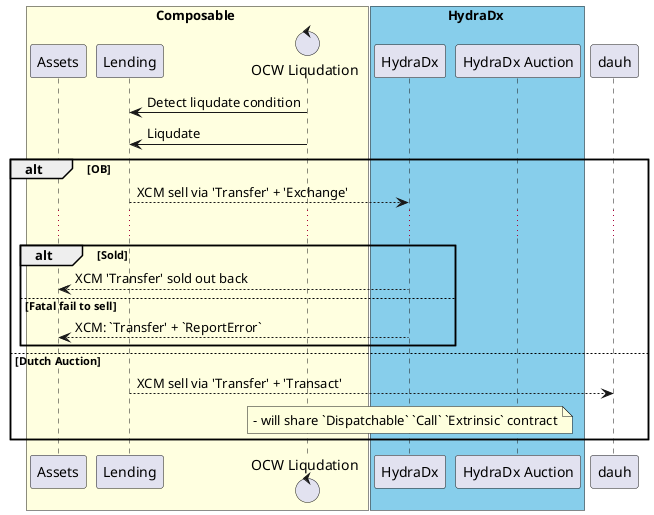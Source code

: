 @startuml

box Composable #LightYellow
  participant "Assets" as pallet_assets
  participant "Lending" as pallet_lending
  control "OCW Liqudation" as ocw_liquidation
end box

box HydraDx #SkyBlue
  participant "HydraDx" as pah
  participant "HydraDx Auction" as pauh
end box

ocw_liquidation -> pallet_lending: Detect liqudate condition

ocw_liquidation -> pallet_lending: Liqudate

alt OB
  pallet_lending --> pah: XCM sell via 'Transfer' + 'Exchange'
  ...
  alt Sold
    pah --> pallet_assets: XCM 'Transfer' sold out back
  else Fatal fail to sell
    pah --> pallet_assets: XCM: `Transfer' + `ReportError`
  end
else Dutch Auction
  pallet_lending --> dauh: XCM sell via 'Transfer' + 'Transact'
  note over pah
    - will share `Dispatchable` `Call` `Extrinsic` contract
  end note
end


@enduml
